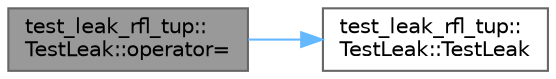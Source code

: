 digraph "test_leak_rfl_tup::TestLeak::operator="
{
 // LATEX_PDF_SIZE
  bgcolor="transparent";
  edge [fontname=Helvetica,fontsize=10,labelfontname=Helvetica,labelfontsize=10];
  node [fontname=Helvetica,fontsize=10,shape=box,height=0.2,width=0.4];
  rankdir="LR";
  Node1 [id="Node000001",label="test_leak_rfl_tup::\lTestLeak::operator=",height=0.2,width=0.4,color="gray40", fillcolor="grey60", style="filled", fontcolor="black",tooltip=" "];
  Node1 -> Node2 [id="edge1_Node000001_Node000002",color="steelblue1",style="solid",tooltip=" "];
  Node2 [id="Node000002",label="test_leak_rfl_tup::\lTestLeak::TestLeak",height=0.2,width=0.4,color="grey40", fillcolor="white", style="filled",URL="$classtest__leak__rfl__tup_1_1_test_leak.html#a42a05ab161d1fb4d95bdb9f98353799d",tooltip=" "];
}
